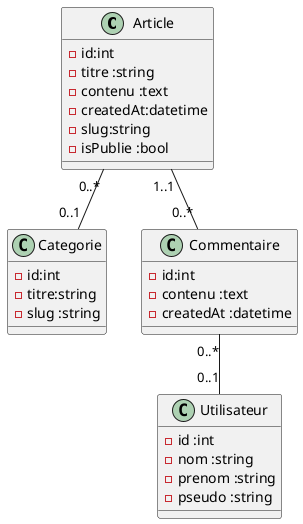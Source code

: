 @startuml

class Article {
    -id:int
    -titre :string
    -contenu :text
    -createdAt:datetime
    -slug:string
    -isPublie :bool
}

class Categorie {
    -id:int
    -titre:string
    -slug :string
}

class Commentaire {
    -id:int
    -contenu :text
    -createdAt :datetime
}

class Utilisateur {
    -id :int
    -nom :string
    -prenom :string
    -pseudo :string
}
Article "0..*"-- "0..1" Categorie
Article "1..1"--"0..*" Commentaire
Commentaire "0..*"-- "0..1"Utilisateur
@enduml